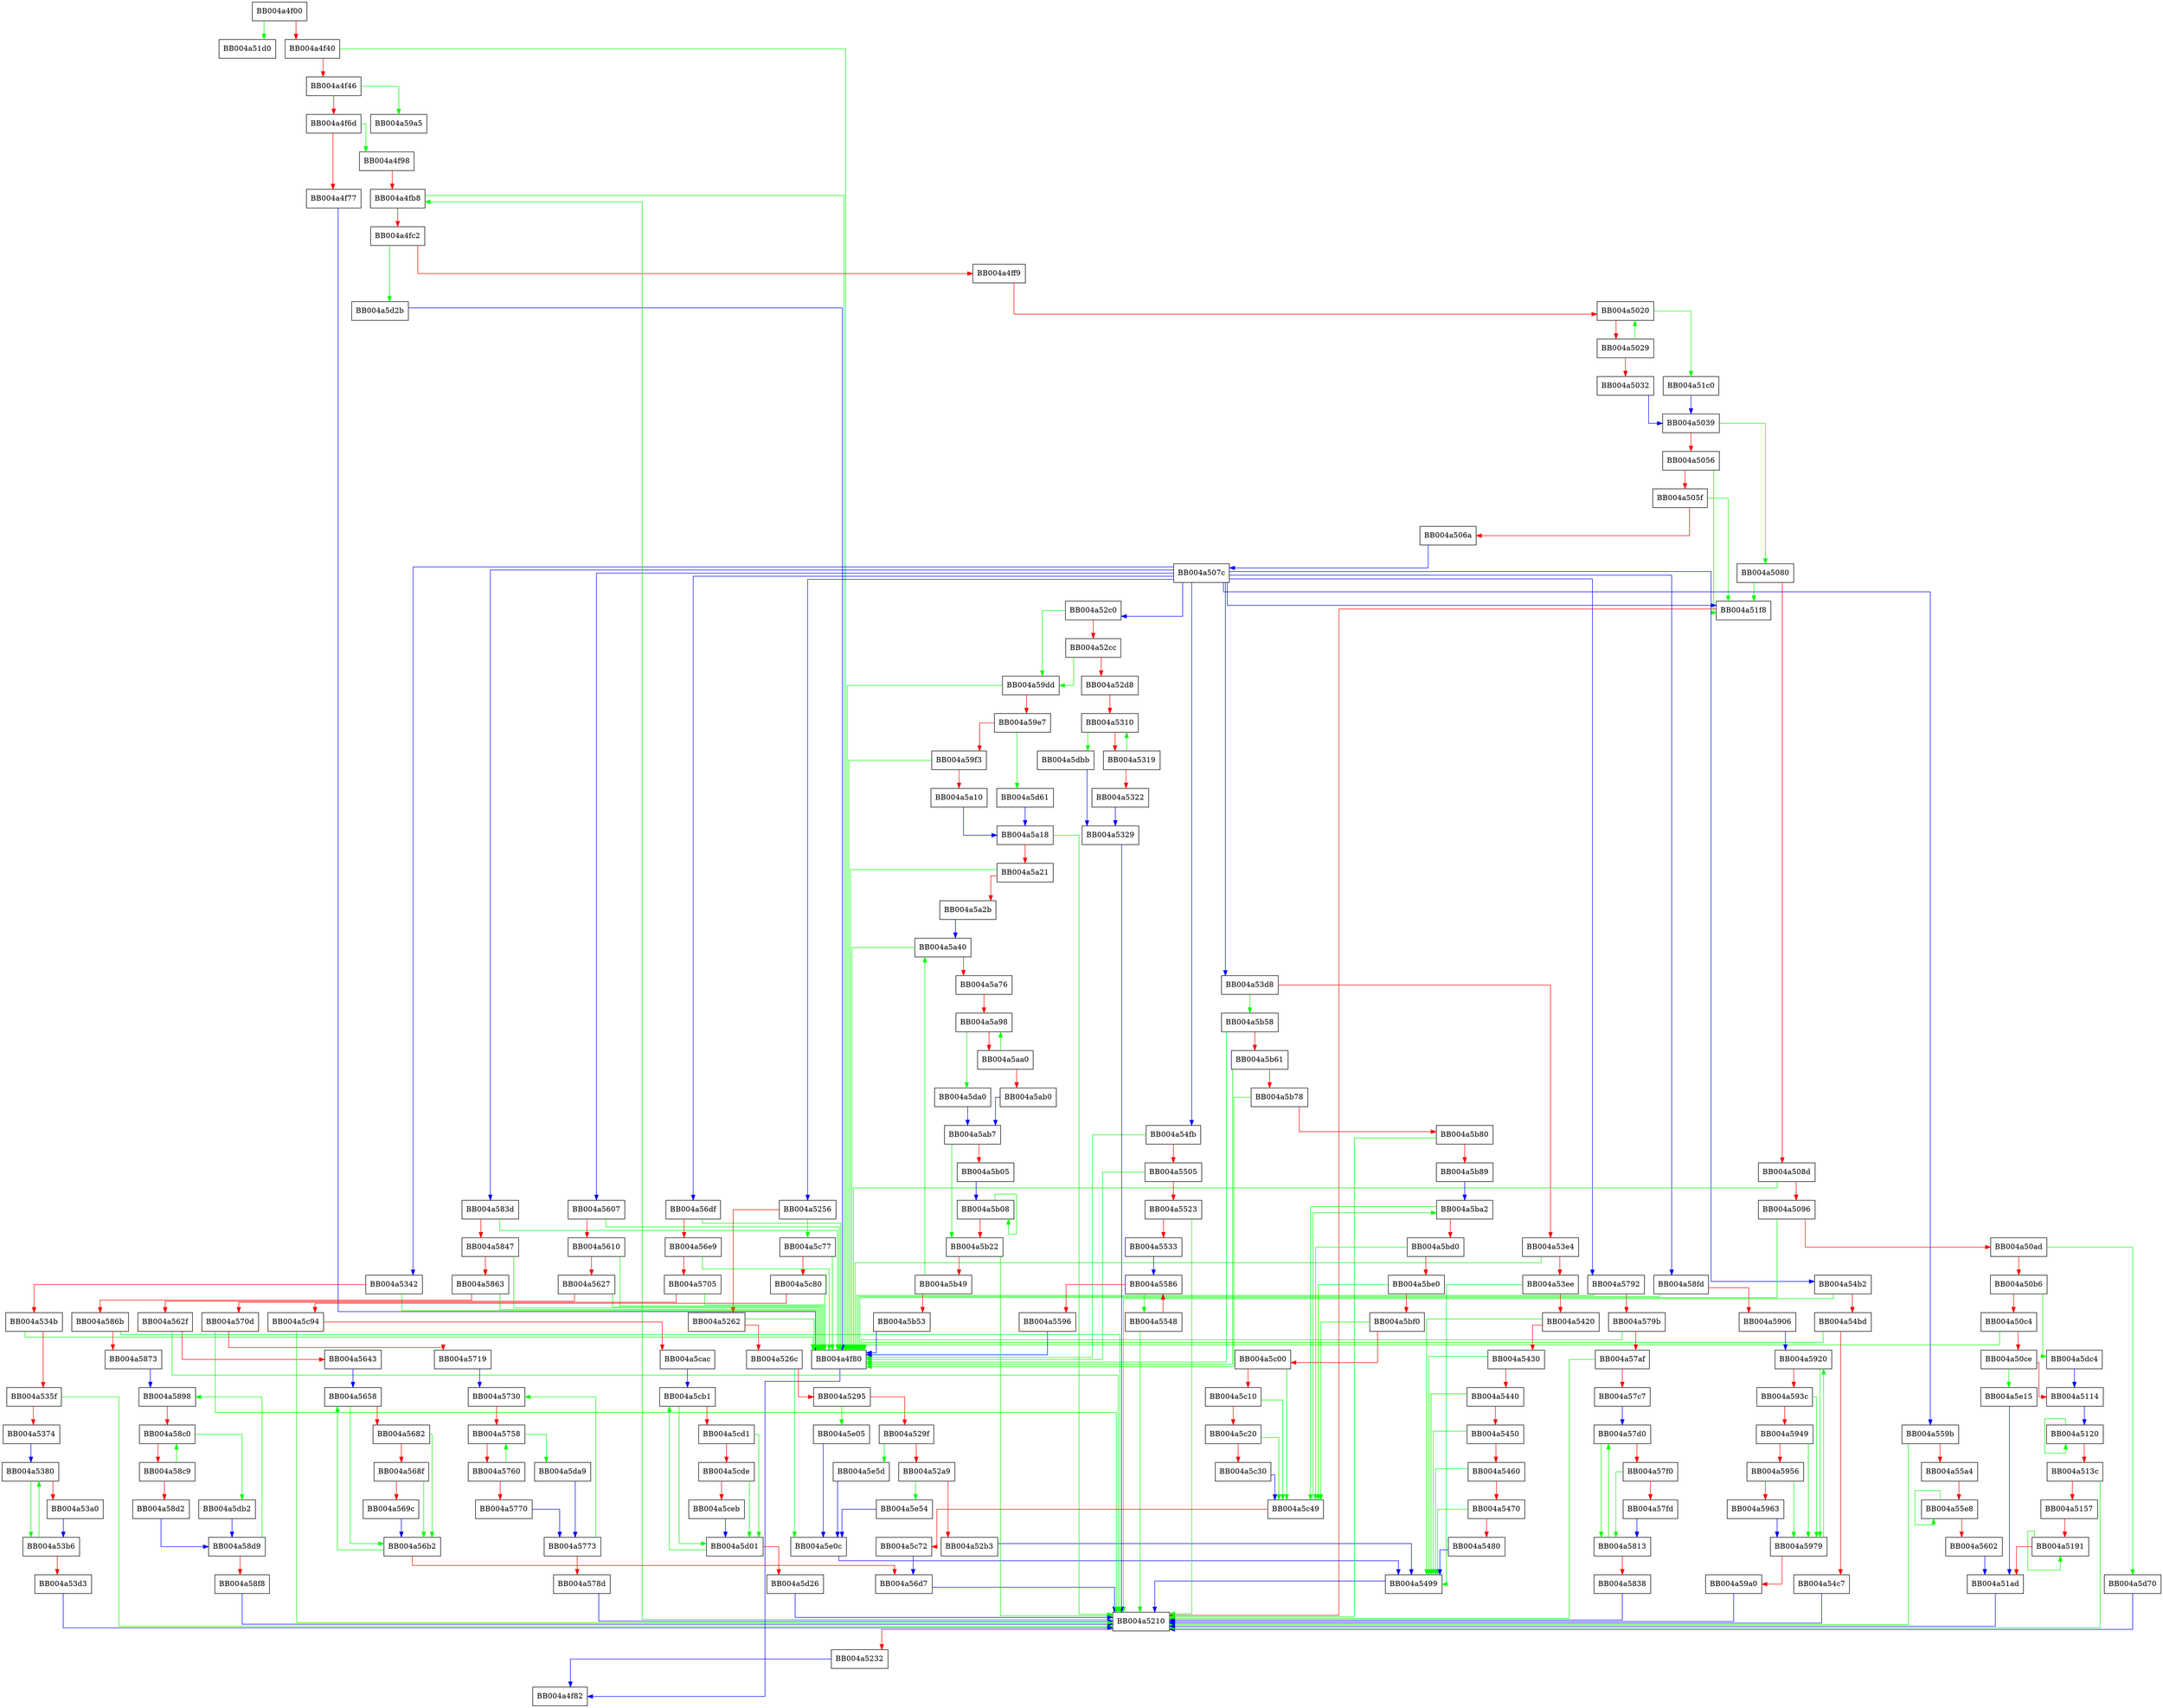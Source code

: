 digraph ssl_print_extensions {
  node [shape="box"];
  graph [splines=ortho];
  BB004a4f00 -> BB004a51d0 [color="green"];
  BB004a4f00 -> BB004a4f40 [color="red"];
  BB004a4f40 -> BB004a4f80 [color="green"];
  BB004a4f40 -> BB004a4f46 [color="red"];
  BB004a4f46 -> BB004a59a5 [color="green"];
  BB004a4f46 -> BB004a4f6d [color="red"];
  BB004a4f6d -> BB004a4f98 [color="green"];
  BB004a4f6d -> BB004a4f77 [color="red"];
  BB004a4f77 -> BB004a4f80 [color="blue"];
  BB004a4f80 -> BB004a4f82 [color="blue"];
  BB004a4f98 -> BB004a4fb8 [color="red"];
  BB004a4fb8 -> BB004a4f80 [color="green"];
  BB004a4fb8 -> BB004a4fc2 [color="red"];
  BB004a4fc2 -> BB004a5d2b [color="green"];
  BB004a4fc2 -> BB004a4ff9 [color="red"];
  BB004a4ff9 -> BB004a5020 [color="red"];
  BB004a5020 -> BB004a51c0 [color="green"];
  BB004a5020 -> BB004a5029 [color="red"];
  BB004a5029 -> BB004a5020 [color="green"];
  BB004a5029 -> BB004a5032 [color="red"];
  BB004a5032 -> BB004a5039 [color="blue"];
  BB004a5039 -> BB004a5080 [color="green"];
  BB004a5039 -> BB004a5056 [color="red"];
  BB004a5056 -> BB004a51f8 [color="green"];
  BB004a5056 -> BB004a505f [color="red"];
  BB004a505f -> BB004a51f8 [color="green"];
  BB004a505f -> BB004a506a [color="red"];
  BB004a506a -> BB004a507c [color="blue"];
  BB004a507c -> BB004a58fd [color="blue"];
  BB004a507c -> BB004a51f8 [color="blue"];
  BB004a507c -> BB004a583d [color="blue"];
  BB004a507c -> BB004a5792 [color="blue"];
  BB004a507c -> BB004a56df [color="blue"];
  BB004a507c -> BB004a54fb [color="blue"];
  BB004a507c -> BB004a5256 [color="blue"];
  BB004a507c -> BB004a5607 [color="blue"];
  BB004a507c -> BB004a559b [color="blue"];
  BB004a507c -> BB004a54b2 [color="blue"];
  BB004a507c -> BB004a53d8 [color="blue"];
  BB004a507c -> BB004a5342 [color="blue"];
  BB004a507c -> BB004a52c0 [color="blue"];
  BB004a5080 -> BB004a51f8 [color="green"];
  BB004a5080 -> BB004a508d [color="red"];
  BB004a508d -> BB004a4f80 [color="green"];
  BB004a508d -> BB004a5096 [color="red"];
  BB004a5096 -> BB004a4f80 [color="green"];
  BB004a5096 -> BB004a50ad [color="red"];
  BB004a50ad -> BB004a5d70 [color="green"];
  BB004a50ad -> BB004a50b6 [color="red"];
  BB004a50b6 -> BB004a5dc4 [color="green"];
  BB004a50b6 -> BB004a50c4 [color="red"];
  BB004a50c4 -> BB004a4f80 [color="green"];
  BB004a50c4 -> BB004a50ce [color="red"];
  BB004a50ce -> BB004a5e15 [color="green"];
  BB004a50ce -> BB004a5114 [color="red"];
  BB004a5114 -> BB004a5120 [color="blue"];
  BB004a5120 -> BB004a5120 [color="green"];
  BB004a5120 -> BB004a513c [color="red"];
  BB004a513c -> BB004a5210 [color="green"];
  BB004a513c -> BB004a5157 [color="red"];
  BB004a5157 -> BB004a5191 [color="red"];
  BB004a5191 -> BB004a5191 [color="green"];
  BB004a5191 -> BB004a51ad [color="red"];
  BB004a51ad -> BB004a5210 [color="blue"];
  BB004a51c0 -> BB004a5039 [color="blue"];
  BB004a51f8 -> BB004a5210 [color="red"];
  BB004a5210 -> BB004a4fb8 [color="green"];
  BB004a5210 -> BB004a5232 [color="red"];
  BB004a5232 -> BB004a4f82 [color="blue"];
  BB004a5256 -> BB004a5c77 [color="green"];
  BB004a5256 -> BB004a5262 [color="red"];
  BB004a5262 -> BB004a4f80 [color="green"];
  BB004a5262 -> BB004a526c [color="red"];
  BB004a526c -> BB004a5e0c [color="green"];
  BB004a526c -> BB004a5295 [color="red"];
  BB004a5295 -> BB004a5e05 [color="green"];
  BB004a5295 -> BB004a529f [color="red"];
  BB004a529f -> BB004a5e5d [color="green"];
  BB004a529f -> BB004a52a9 [color="red"];
  BB004a52a9 -> BB004a5e54 [color="green"];
  BB004a52a9 -> BB004a52b3 [color="red"];
  BB004a52b3 -> BB004a5499 [color="blue"];
  BB004a52c0 -> BB004a59dd [color="green"];
  BB004a52c0 -> BB004a52cc [color="red"];
  BB004a52cc -> BB004a59dd [color="green"];
  BB004a52cc -> BB004a52d8 [color="red"];
  BB004a52d8 -> BB004a5310 [color="red"];
  BB004a5310 -> BB004a5dbb [color="green"];
  BB004a5310 -> BB004a5319 [color="red"];
  BB004a5319 -> BB004a5310 [color="green"];
  BB004a5319 -> BB004a5322 [color="red"];
  BB004a5322 -> BB004a5329 [color="blue"];
  BB004a5329 -> BB004a5210 [color="blue"];
  BB004a5342 -> BB004a4f80 [color="green"];
  BB004a5342 -> BB004a534b [color="red"];
  BB004a534b -> BB004a4f80 [color="green"];
  BB004a534b -> BB004a535f [color="red"];
  BB004a535f -> BB004a5210 [color="green"];
  BB004a535f -> BB004a5374 [color="red"];
  BB004a5374 -> BB004a5380 [color="blue"];
  BB004a5380 -> BB004a53b6 [color="green"];
  BB004a5380 -> BB004a53a0 [color="red"];
  BB004a53a0 -> BB004a53b6 [color="blue"];
  BB004a53b6 -> BB004a5380 [color="green"];
  BB004a53b6 -> BB004a53d3 [color="red"];
  BB004a53d3 -> BB004a5210 [color="blue"];
  BB004a53d8 -> BB004a5b58 [color="green"];
  BB004a53d8 -> BB004a53e4 [color="red"];
  BB004a53e4 -> BB004a4f80 [color="green"];
  BB004a53e4 -> BB004a53ee [color="red"];
  BB004a53ee -> BB004a5499 [color="green"];
  BB004a53ee -> BB004a5420 [color="red"];
  BB004a5420 -> BB004a5499 [color="green"];
  BB004a5420 -> BB004a5430 [color="red"];
  BB004a5430 -> BB004a5499 [color="green"];
  BB004a5430 -> BB004a5440 [color="red"];
  BB004a5440 -> BB004a5499 [color="green"];
  BB004a5440 -> BB004a5450 [color="red"];
  BB004a5450 -> BB004a5499 [color="green"];
  BB004a5450 -> BB004a5460 [color="red"];
  BB004a5460 -> BB004a5499 [color="green"];
  BB004a5460 -> BB004a5470 [color="red"];
  BB004a5470 -> BB004a5499 [color="green"];
  BB004a5470 -> BB004a5480 [color="red"];
  BB004a5480 -> BB004a5499 [color="blue"];
  BB004a5499 -> BB004a5210 [color="blue"];
  BB004a54b2 -> BB004a5210 [color="green"];
  BB004a54b2 -> BB004a54bd [color="red"];
  BB004a54bd -> BB004a4f80 [color="green"];
  BB004a54bd -> BB004a54c7 [color="red"];
  BB004a54c7 -> BB004a5210 [color="blue"];
  BB004a54fb -> BB004a4f80 [color="green"];
  BB004a54fb -> BB004a5505 [color="red"];
  BB004a5505 -> BB004a4f80 [color="green"];
  BB004a5505 -> BB004a5523 [color="red"];
  BB004a5523 -> BB004a5210 [color="green"];
  BB004a5523 -> BB004a5533 [color="red"];
  BB004a5533 -> BB004a5586 [color="blue"];
  BB004a5548 -> BB004a5210 [color="green"];
  BB004a5548 -> BB004a5586 [color="red"];
  BB004a5586 -> BB004a5548 [color="green"];
  BB004a5586 -> BB004a5596 [color="red"];
  BB004a5596 -> BB004a4f80 [color="blue"];
  BB004a559b -> BB004a5210 [color="green"];
  BB004a559b -> BB004a55a4 [color="red"];
  BB004a55a4 -> BB004a55e8 [color="red"];
  BB004a55e8 -> BB004a55e8 [color="green"];
  BB004a55e8 -> BB004a5602 [color="red"];
  BB004a5602 -> BB004a51ad [color="blue"];
  BB004a5607 -> BB004a4f80 [color="green"];
  BB004a5607 -> BB004a5610 [color="red"];
  BB004a5610 -> BB004a4f80 [color="green"];
  BB004a5610 -> BB004a5627 [color="red"];
  BB004a5627 -> BB004a4f80 [color="green"];
  BB004a5627 -> BB004a562f [color="red"];
  BB004a562f -> BB004a5210 [color="green"];
  BB004a562f -> BB004a5643 [color="red"];
  BB004a5643 -> BB004a5658 [color="blue"];
  BB004a5658 -> BB004a56b2 [color="green"];
  BB004a5658 -> BB004a5682 [color="red"];
  BB004a5682 -> BB004a56b2 [color="green"];
  BB004a5682 -> BB004a568f [color="red"];
  BB004a568f -> BB004a56b2 [color="green"];
  BB004a568f -> BB004a569c [color="red"];
  BB004a569c -> BB004a56b2 [color="blue"];
  BB004a56b2 -> BB004a5658 [color="green"];
  BB004a56b2 -> BB004a56d7 [color="red"];
  BB004a56d7 -> BB004a5210 [color="blue"];
  BB004a56df -> BB004a4f80 [color="green"];
  BB004a56df -> BB004a56e9 [color="red"];
  BB004a56e9 -> BB004a4f80 [color="green"];
  BB004a56e9 -> BB004a5705 [color="red"];
  BB004a5705 -> BB004a4f80 [color="green"];
  BB004a5705 -> BB004a570d [color="red"];
  BB004a570d -> BB004a5210 [color="green"];
  BB004a570d -> BB004a5719 [color="red"];
  BB004a5719 -> BB004a5730 [color="blue"];
  BB004a5730 -> BB004a5758 [color="red"];
  BB004a5758 -> BB004a5da9 [color="green"];
  BB004a5758 -> BB004a5760 [color="red"];
  BB004a5760 -> BB004a5758 [color="green"];
  BB004a5760 -> BB004a5770 [color="red"];
  BB004a5770 -> BB004a5773 [color="blue"];
  BB004a5773 -> BB004a5730 [color="green"];
  BB004a5773 -> BB004a578d [color="red"];
  BB004a578d -> BB004a5210 [color="blue"];
  BB004a5792 -> BB004a4f80 [color="green"];
  BB004a5792 -> BB004a579b [color="red"];
  BB004a579b -> BB004a4f80 [color="green"];
  BB004a579b -> BB004a57af [color="red"];
  BB004a57af -> BB004a5210 [color="green"];
  BB004a57af -> BB004a57c7 [color="red"];
  BB004a57c7 -> BB004a57d0 [color="blue"];
  BB004a57d0 -> BB004a5813 [color="green"];
  BB004a57d0 -> BB004a57f0 [color="red"];
  BB004a57f0 -> BB004a5813 [color="green"];
  BB004a57f0 -> BB004a57fd [color="red"];
  BB004a57fd -> BB004a5813 [color="blue"];
  BB004a5813 -> BB004a57d0 [color="green"];
  BB004a5813 -> BB004a5838 [color="red"];
  BB004a5838 -> BB004a5210 [color="blue"];
  BB004a583d -> BB004a4f80 [color="green"];
  BB004a583d -> BB004a5847 [color="red"];
  BB004a5847 -> BB004a4f80 [color="green"];
  BB004a5847 -> BB004a5863 [color="red"];
  BB004a5863 -> BB004a4f80 [color="green"];
  BB004a5863 -> BB004a586b [color="red"];
  BB004a586b -> BB004a5210 [color="green"];
  BB004a586b -> BB004a5873 [color="red"];
  BB004a5873 -> BB004a5898 [color="blue"];
  BB004a5898 -> BB004a58c0 [color="red"];
  BB004a58c0 -> BB004a5db2 [color="green"];
  BB004a58c0 -> BB004a58c9 [color="red"];
  BB004a58c9 -> BB004a58c0 [color="green"];
  BB004a58c9 -> BB004a58d2 [color="red"];
  BB004a58d2 -> BB004a58d9 [color="blue"];
  BB004a58d9 -> BB004a5898 [color="green"];
  BB004a58d9 -> BB004a58f8 [color="red"];
  BB004a58f8 -> BB004a5210 [color="blue"];
  BB004a58fd -> BB004a4f80 [color="green"];
  BB004a58fd -> BB004a5906 [color="red"];
  BB004a5906 -> BB004a5920 [color="blue"];
  BB004a5920 -> BB004a5979 [color="green"];
  BB004a5920 -> BB004a593c [color="red"];
  BB004a593c -> BB004a5979 [color="green"];
  BB004a593c -> BB004a5949 [color="red"];
  BB004a5949 -> BB004a5979 [color="green"];
  BB004a5949 -> BB004a5956 [color="red"];
  BB004a5956 -> BB004a5979 [color="green"];
  BB004a5956 -> BB004a5963 [color="red"];
  BB004a5963 -> BB004a5979 [color="blue"];
  BB004a5979 -> BB004a5920 [color="green"];
  BB004a5979 -> BB004a59a0 [color="red"];
  BB004a59a0 -> BB004a5210 [color="blue"];
  BB004a59dd -> BB004a4f80 [color="green"];
  BB004a59dd -> BB004a59e7 [color="red"];
  BB004a59e7 -> BB004a5d61 [color="green"];
  BB004a59e7 -> BB004a59f3 [color="red"];
  BB004a59f3 -> BB004a4f80 [color="green"];
  BB004a59f3 -> BB004a5a10 [color="red"];
  BB004a5a10 -> BB004a5a18 [color="blue"];
  BB004a5a18 -> BB004a5210 [color="green"];
  BB004a5a18 -> BB004a5a21 [color="red"];
  BB004a5a21 -> BB004a4f80 [color="green"];
  BB004a5a21 -> BB004a5a2b [color="red"];
  BB004a5a2b -> BB004a5a40 [color="blue"];
  BB004a5a40 -> BB004a4f80 [color="green"];
  BB004a5a40 -> BB004a5a76 [color="red"];
  BB004a5a76 -> BB004a5a98 [color="red"];
  BB004a5a98 -> BB004a5da0 [color="green"];
  BB004a5a98 -> BB004a5aa0 [color="red"];
  BB004a5aa0 -> BB004a5a98 [color="green"];
  BB004a5aa0 -> BB004a5ab0 [color="red"];
  BB004a5ab0 -> BB004a5ab7 [color="blue"];
  BB004a5ab7 -> BB004a5b22 [color="green"];
  BB004a5ab7 -> BB004a5b05 [color="red"];
  BB004a5b05 -> BB004a5b08 [color="blue"];
  BB004a5b08 -> BB004a5b08 [color="green"];
  BB004a5b08 -> BB004a5b22 [color="red"];
  BB004a5b22 -> BB004a5210 [color="green"];
  BB004a5b22 -> BB004a5b49 [color="red"];
  BB004a5b49 -> BB004a5a40 [color="green"];
  BB004a5b49 -> BB004a5b53 [color="red"];
  BB004a5b53 -> BB004a4f80 [color="blue"];
  BB004a5b58 -> BB004a4f80 [color="green"];
  BB004a5b58 -> BB004a5b61 [color="red"];
  BB004a5b61 -> BB004a4f80 [color="green"];
  BB004a5b61 -> BB004a5b78 [color="red"];
  BB004a5b78 -> BB004a4f80 [color="green"];
  BB004a5b78 -> BB004a5b80 [color="red"];
  BB004a5b80 -> BB004a5210 [color="green"];
  BB004a5b80 -> BB004a5b89 [color="red"];
  BB004a5b89 -> BB004a5ba2 [color="blue"];
  BB004a5ba2 -> BB004a5c49 [color="green"];
  BB004a5ba2 -> BB004a5bd0 [color="red"];
  BB004a5bd0 -> BB004a5c49 [color="green"];
  BB004a5bd0 -> BB004a5be0 [color="red"];
  BB004a5be0 -> BB004a5c49 [color="green"];
  BB004a5be0 -> BB004a5bf0 [color="red"];
  BB004a5bf0 -> BB004a5c49 [color="green"];
  BB004a5bf0 -> BB004a5c00 [color="red"];
  BB004a5c00 -> BB004a5c49 [color="green"];
  BB004a5c00 -> BB004a5c10 [color="red"];
  BB004a5c10 -> BB004a5c49 [color="green"];
  BB004a5c10 -> BB004a5c20 [color="red"];
  BB004a5c20 -> BB004a5c49 [color="green"];
  BB004a5c20 -> BB004a5c30 [color="red"];
  BB004a5c30 -> BB004a5c49 [color="blue"];
  BB004a5c49 -> BB004a5ba2 [color="green"];
  BB004a5c49 -> BB004a5c72 [color="red"];
  BB004a5c72 -> BB004a56d7 [color="blue"];
  BB004a5c77 -> BB004a4f80 [color="green"];
  BB004a5c77 -> BB004a5c80 [color="red"];
  BB004a5c80 -> BB004a4f80 [color="green"];
  BB004a5c80 -> BB004a5c94 [color="red"];
  BB004a5c94 -> BB004a5210 [color="green"];
  BB004a5c94 -> BB004a5cac [color="red"];
  BB004a5cac -> BB004a5cb1 [color="blue"];
  BB004a5cb1 -> BB004a5d01 [color="green"];
  BB004a5cb1 -> BB004a5cd1 [color="red"];
  BB004a5cd1 -> BB004a5d01 [color="green"];
  BB004a5cd1 -> BB004a5cde [color="red"];
  BB004a5cde -> BB004a5d01 [color="green"];
  BB004a5cde -> BB004a5ceb [color="red"];
  BB004a5ceb -> BB004a5d01 [color="blue"];
  BB004a5d01 -> BB004a5cb1 [color="green"];
  BB004a5d01 -> BB004a5d26 [color="red"];
  BB004a5d26 -> BB004a5210 [color="blue"];
  BB004a5d2b -> BB004a4f80 [color="blue"];
  BB004a5d61 -> BB004a5a18 [color="blue"];
  BB004a5d70 -> BB004a5210 [color="blue"];
  BB004a5da0 -> BB004a5ab7 [color="blue"];
  BB004a5da9 -> BB004a5773 [color="blue"];
  BB004a5db2 -> BB004a58d9 [color="blue"];
  BB004a5dbb -> BB004a5329 [color="blue"];
  BB004a5dc4 -> BB004a5114 [color="blue"];
  BB004a5e05 -> BB004a5e0c [color="blue"];
  BB004a5e0c -> BB004a5499 [color="blue"];
  BB004a5e15 -> BB004a51ad [color="blue"];
  BB004a5e54 -> BB004a5e0c [color="blue"];
  BB004a5e5d -> BB004a5e0c [color="blue"];
}